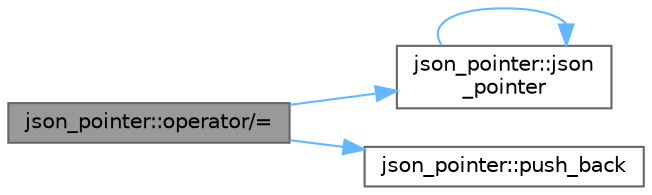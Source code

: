 digraph "json_pointer::operator/="
{
 // LATEX_PDF_SIZE
  bgcolor="transparent";
  edge [fontname=Helvetica,fontsize=10,labelfontname=Helvetica,labelfontsize=10];
  node [fontname=Helvetica,fontsize=10,shape=box,height=0.2,width=0.4];
  rankdir="LR";
  Node1 [id="Node000001",label="json_pointer::operator/=",height=0.2,width=0.4,color="gray40", fillcolor="grey60", style="filled", fontcolor="black",tooltip="append an unescaped reference token at the end of this JSON pointer"];
  Node1 -> Node2 [id="edge4_Node000001_Node000002",color="steelblue1",style="solid",tooltip=" "];
  Node2 [id="Node000002",label="json_pointer::json\l_pointer",height=0.2,width=0.4,color="grey40", fillcolor="white", style="filled",URL="$classjson__pointer.html#ab0a623288bc1272870149ad50f799a73",tooltip=" "];
  Node2 -> Node2 [id="edge5_Node000002_Node000002",color="steelblue1",style="solid",tooltip=" "];
  Node1 -> Node3 [id="edge6_Node000001_Node000003",color="steelblue1",style="solid",tooltip=" "];
  Node3 [id="Node000003",label="json_pointer::push_back",height=0.2,width=0.4,color="grey40", fillcolor="white", style="filled",URL="$classjson__pointer.html#adbe97f9c00a221fb7be88d940b39a24f",tooltip="append an unescaped token at the end of the reference pointer"];
}
